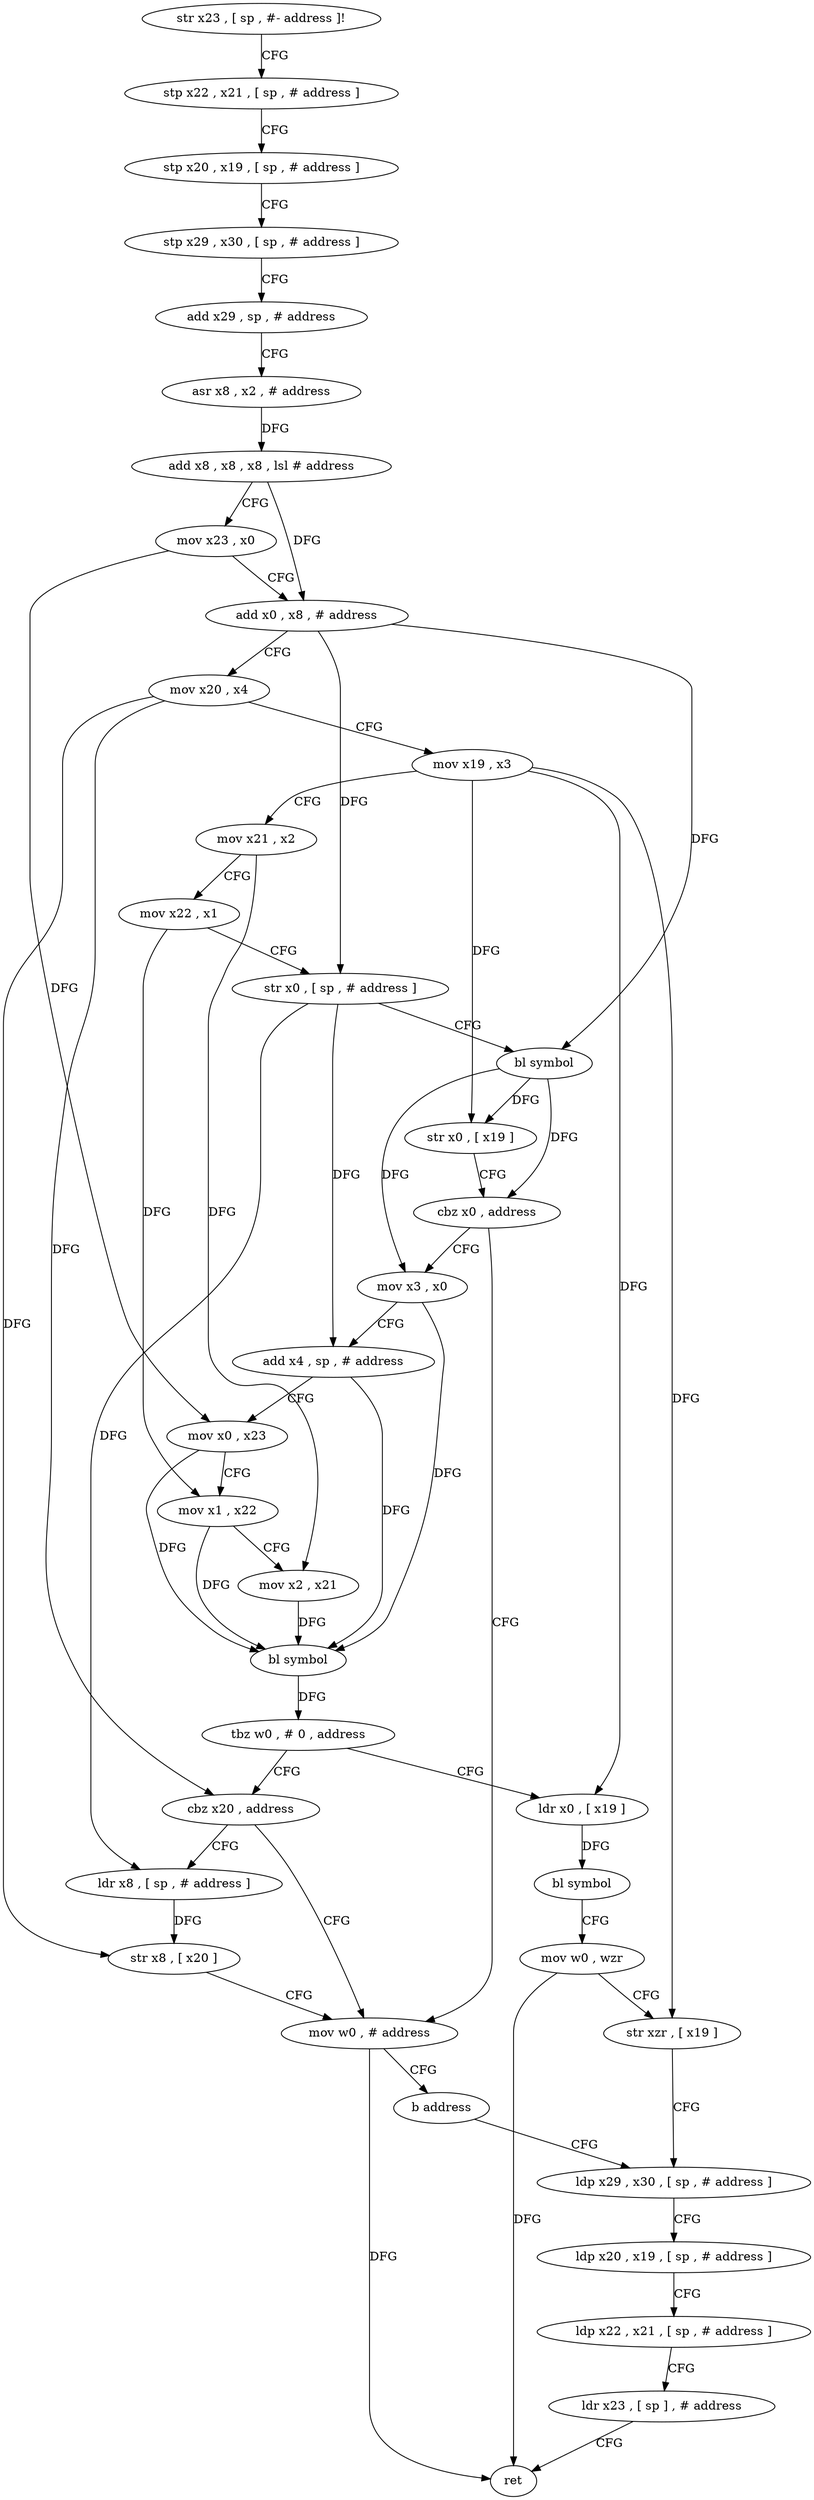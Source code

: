 digraph "func" {
"4205144" [label = "str x23 , [ sp , #- address ]!" ]
"4205148" [label = "stp x22 , x21 , [ sp , # address ]" ]
"4205152" [label = "stp x20 , x19 , [ sp , # address ]" ]
"4205156" [label = "stp x29 , x30 , [ sp , # address ]" ]
"4205160" [label = "add x29 , sp , # address" ]
"4205164" [label = "asr x8 , x2 , # address" ]
"4205168" [label = "add x8 , x8 , x8 , lsl # address" ]
"4205172" [label = "mov x23 , x0" ]
"4205176" [label = "add x0 , x8 , # address" ]
"4205180" [label = "mov x20 , x4" ]
"4205184" [label = "mov x19 , x3" ]
"4205188" [label = "mov x21 , x2" ]
"4205192" [label = "mov x22 , x1" ]
"4205196" [label = "str x0 , [ sp , # address ]" ]
"4205200" [label = "bl symbol" ]
"4205204" [label = "str x0 , [ x19 ]" ]
"4205208" [label = "cbz x0 , address" ]
"4205252" [label = "mov w0 , # address" ]
"4205212" [label = "mov x3 , x0" ]
"4205256" [label = "b address" ]
"4205276" [label = "ldp x29 , x30 , [ sp , # address ]" ]
"4205216" [label = "add x4 , sp , # address" ]
"4205220" [label = "mov x0 , x23" ]
"4205224" [label = "mov x1 , x22" ]
"4205228" [label = "mov x2 , x21" ]
"4205232" [label = "bl symbol" ]
"4205236" [label = "tbz w0 , # 0 , address" ]
"4205260" [label = "ldr x0 , [ x19 ]" ]
"4205240" [label = "cbz x20 , address" ]
"4205280" [label = "ldp x20 , x19 , [ sp , # address ]" ]
"4205284" [label = "ldp x22 , x21 , [ sp , # address ]" ]
"4205288" [label = "ldr x23 , [ sp ] , # address" ]
"4205292" [label = "ret" ]
"4205264" [label = "bl symbol" ]
"4205268" [label = "mov w0 , wzr" ]
"4205272" [label = "str xzr , [ x19 ]" ]
"4205244" [label = "ldr x8 , [ sp , # address ]" ]
"4205248" [label = "str x8 , [ x20 ]" ]
"4205144" -> "4205148" [ label = "CFG" ]
"4205148" -> "4205152" [ label = "CFG" ]
"4205152" -> "4205156" [ label = "CFG" ]
"4205156" -> "4205160" [ label = "CFG" ]
"4205160" -> "4205164" [ label = "CFG" ]
"4205164" -> "4205168" [ label = "DFG" ]
"4205168" -> "4205172" [ label = "CFG" ]
"4205168" -> "4205176" [ label = "DFG" ]
"4205172" -> "4205176" [ label = "CFG" ]
"4205172" -> "4205220" [ label = "DFG" ]
"4205176" -> "4205180" [ label = "CFG" ]
"4205176" -> "4205196" [ label = "DFG" ]
"4205176" -> "4205200" [ label = "DFG" ]
"4205180" -> "4205184" [ label = "CFG" ]
"4205180" -> "4205240" [ label = "DFG" ]
"4205180" -> "4205248" [ label = "DFG" ]
"4205184" -> "4205188" [ label = "CFG" ]
"4205184" -> "4205204" [ label = "DFG" ]
"4205184" -> "4205260" [ label = "DFG" ]
"4205184" -> "4205272" [ label = "DFG" ]
"4205188" -> "4205192" [ label = "CFG" ]
"4205188" -> "4205228" [ label = "DFG" ]
"4205192" -> "4205196" [ label = "CFG" ]
"4205192" -> "4205224" [ label = "DFG" ]
"4205196" -> "4205200" [ label = "CFG" ]
"4205196" -> "4205244" [ label = "DFG" ]
"4205196" -> "4205216" [ label = "DFG" ]
"4205200" -> "4205204" [ label = "DFG" ]
"4205200" -> "4205208" [ label = "DFG" ]
"4205200" -> "4205212" [ label = "DFG" ]
"4205204" -> "4205208" [ label = "CFG" ]
"4205208" -> "4205252" [ label = "CFG" ]
"4205208" -> "4205212" [ label = "CFG" ]
"4205252" -> "4205256" [ label = "CFG" ]
"4205252" -> "4205292" [ label = "DFG" ]
"4205212" -> "4205216" [ label = "CFG" ]
"4205212" -> "4205232" [ label = "DFG" ]
"4205256" -> "4205276" [ label = "CFG" ]
"4205276" -> "4205280" [ label = "CFG" ]
"4205216" -> "4205220" [ label = "CFG" ]
"4205216" -> "4205232" [ label = "DFG" ]
"4205220" -> "4205224" [ label = "CFG" ]
"4205220" -> "4205232" [ label = "DFG" ]
"4205224" -> "4205228" [ label = "CFG" ]
"4205224" -> "4205232" [ label = "DFG" ]
"4205228" -> "4205232" [ label = "DFG" ]
"4205232" -> "4205236" [ label = "DFG" ]
"4205236" -> "4205260" [ label = "CFG" ]
"4205236" -> "4205240" [ label = "CFG" ]
"4205260" -> "4205264" [ label = "DFG" ]
"4205240" -> "4205252" [ label = "CFG" ]
"4205240" -> "4205244" [ label = "CFG" ]
"4205280" -> "4205284" [ label = "CFG" ]
"4205284" -> "4205288" [ label = "CFG" ]
"4205288" -> "4205292" [ label = "CFG" ]
"4205264" -> "4205268" [ label = "CFG" ]
"4205268" -> "4205272" [ label = "CFG" ]
"4205268" -> "4205292" [ label = "DFG" ]
"4205272" -> "4205276" [ label = "CFG" ]
"4205244" -> "4205248" [ label = "DFG" ]
"4205248" -> "4205252" [ label = "CFG" ]
}
